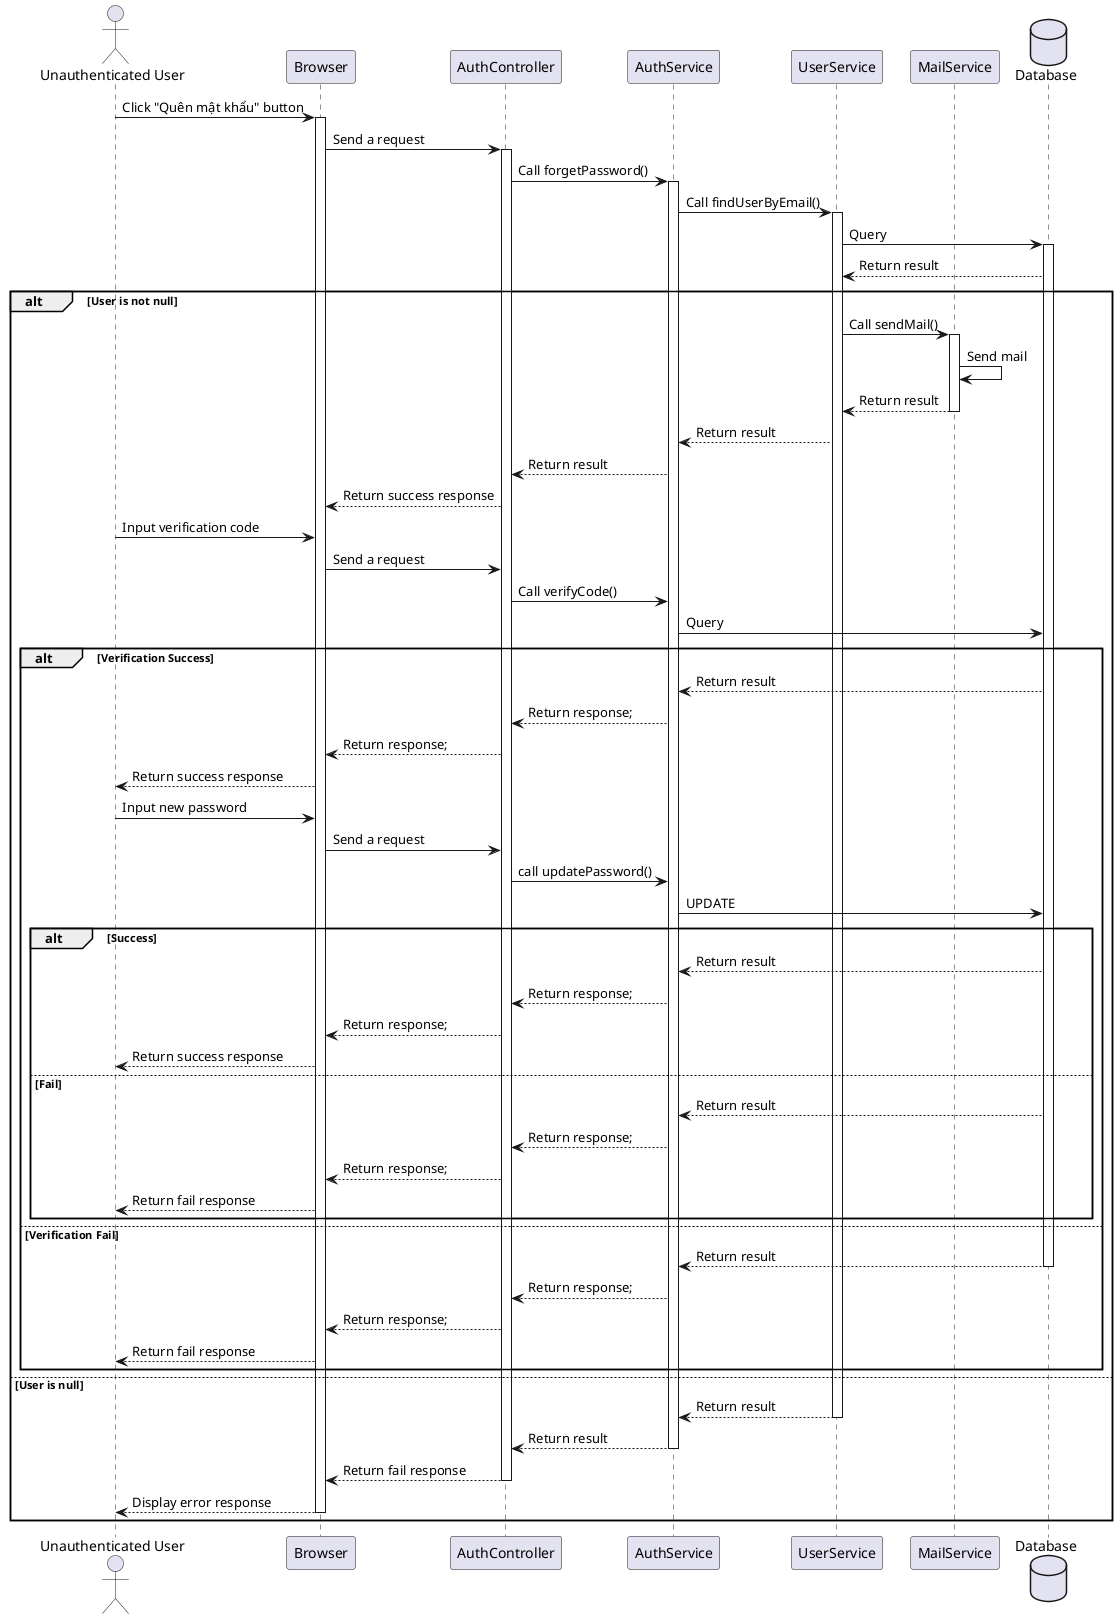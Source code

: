 @startuml

actor "Unauthenticated User" as Guest

participant Browser as a
participant AuthController as b
participant AuthService as c
participant UserService as d
participant MailService as e
database Database as f

Guest -> a++: Click "Quên mật khẩu" button
a -> b++ : Send a request
b -> c++: Call forgetPassword()
c -> d++: Call findUserByEmail()
d -> f++: Query
f --> d: Return result
alt User is not null
    d -> e++:  Call sendMail()
    e -> e: Send mail
    e --> d--: Return result
    d --> c: Return result
    c --> b: Return result
    b --> a: Return success response
    Guest -> a: Input verification code
    a -> b: Send a request
    b -> c: Call verifyCode()
    c -> f: Query
    alt Verification Success
    f --> c: Return result
    c --> b: Return response;
    b --> a: Return response;
    a --> Guest: Return success response     
    Guest -> a: Input new password
    a -> b: Send a request
    b -> c: call updatePassword()
    c -> f: UPDATE
    alt Success
    f --> c: Return result
    c --> b: Return response;
    b --> a: Return response;
    a --> Guest: Return success response
    else Fail
    f --> c: Return result
    c --> b: Return response;
    b --> a: Return response;
    a --> Guest: Return fail response
    end    
    else Verification Fail
    f --> c--: Return result
    c --> b: Return response;
    b --> a: Return response;
    a --> Guest: Return fail response
    end
else User is null
    d --> c--: Return result
    c --> b--: Return result
    b --> a--: Return fail response
    a --> Guest--: Display error response
end
@enduml